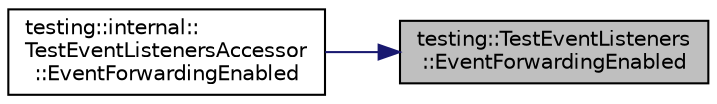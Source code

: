 digraph "testing::TestEventListeners::EventForwardingEnabled"
{
 // LATEX_PDF_SIZE
  bgcolor="transparent";
  edge [fontname="Helvetica",fontsize="10",labelfontname="Helvetica",labelfontsize="10"];
  node [fontname="Helvetica",fontsize="10",shape=record];
  rankdir="RL";
  Node1 [label="testing::TestEventListeners\l::EventForwardingEnabled",height=0.2,width=0.4,color="black", fillcolor="grey75", style="filled", fontcolor="black",tooltip=" "];
  Node1 -> Node2 [dir="back",color="midnightblue",fontsize="10",style="solid",fontname="Helvetica"];
  Node2 [label="testing::internal::\lTestEventListenersAccessor\l::EventForwardingEnabled",height=0.2,width=0.4,color="black",URL="$classtesting_1_1internal_1_1TestEventListenersAccessor.html#a4a7522557045cb55eb037dc61429d71c",tooltip=" "];
}
